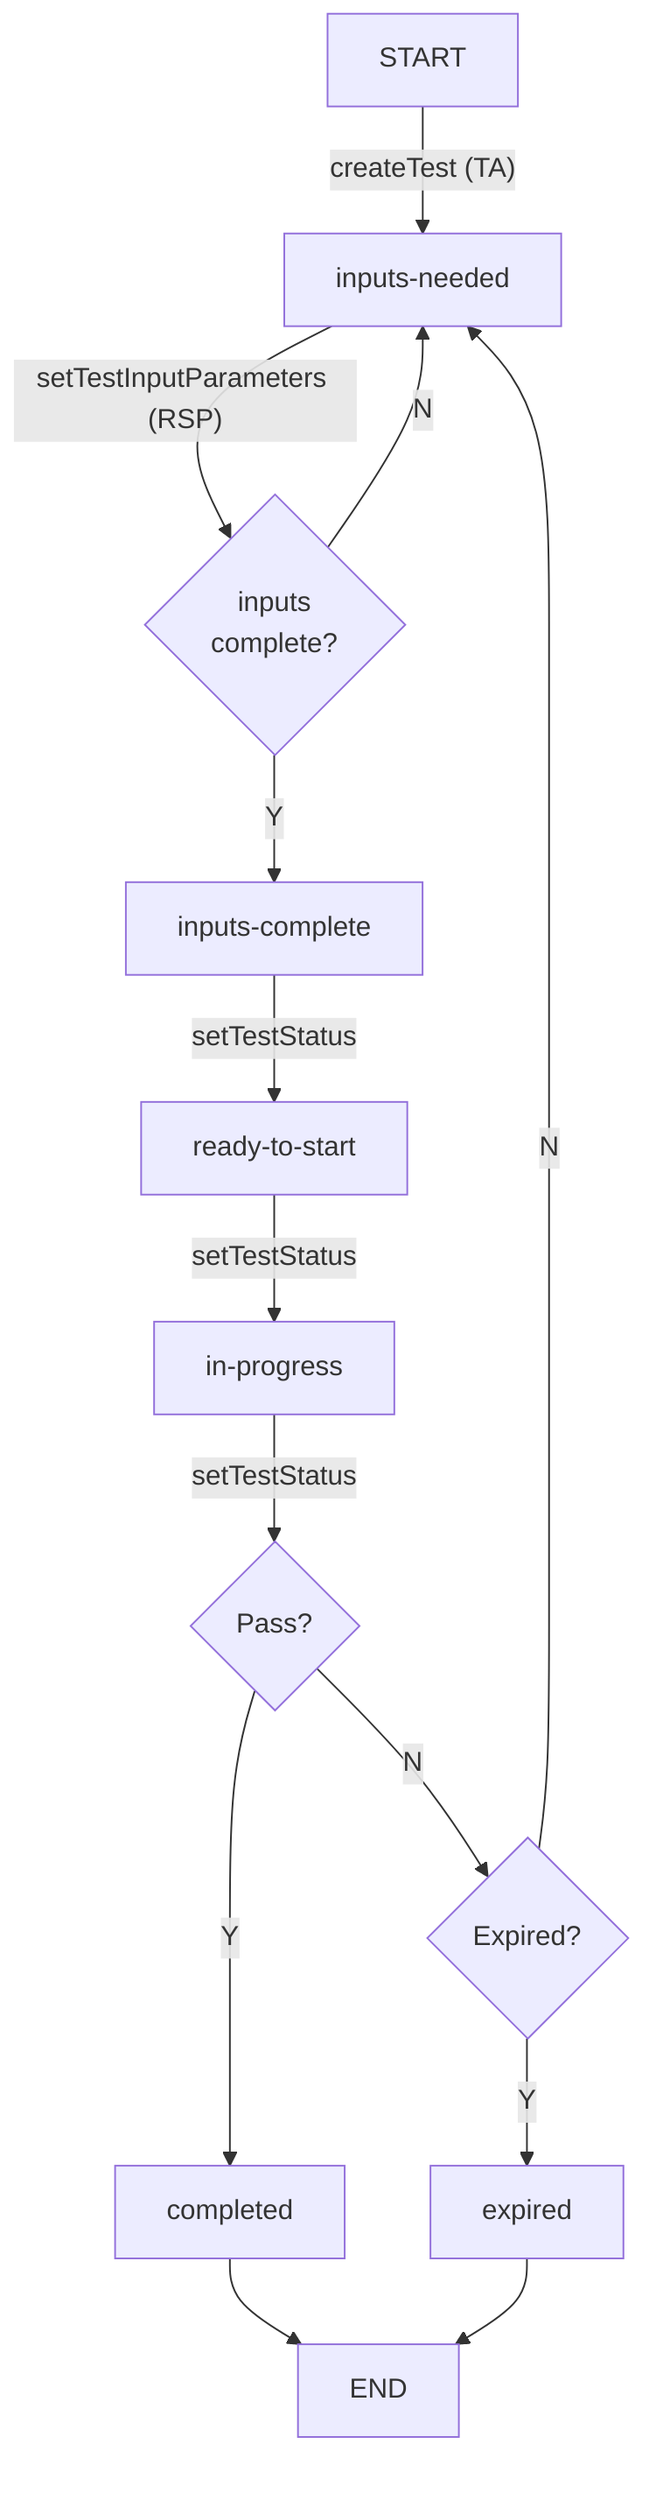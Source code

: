 flowchart TD
    START[START] --> |"createTest (TA)"| A
    A[inputs-needed] -->|"setTestInputParameters (RSP)"| B{inputs<br>complete?}
    B -->|N| A
    B -->|Y| C[inputs-complete]
    C -->|"setTestStatus"| D[ready-to-start]
    D --> |"setTestStatus"| E1[in-progress]
    E1 --> |"setTestStatus"| G{Pass?}
    G --> |Y| H[completed]
    G --> |N| I{Expired?}
    I --> |N| A
    I --> |Y| J[expired]
    H --> END
    J --> END